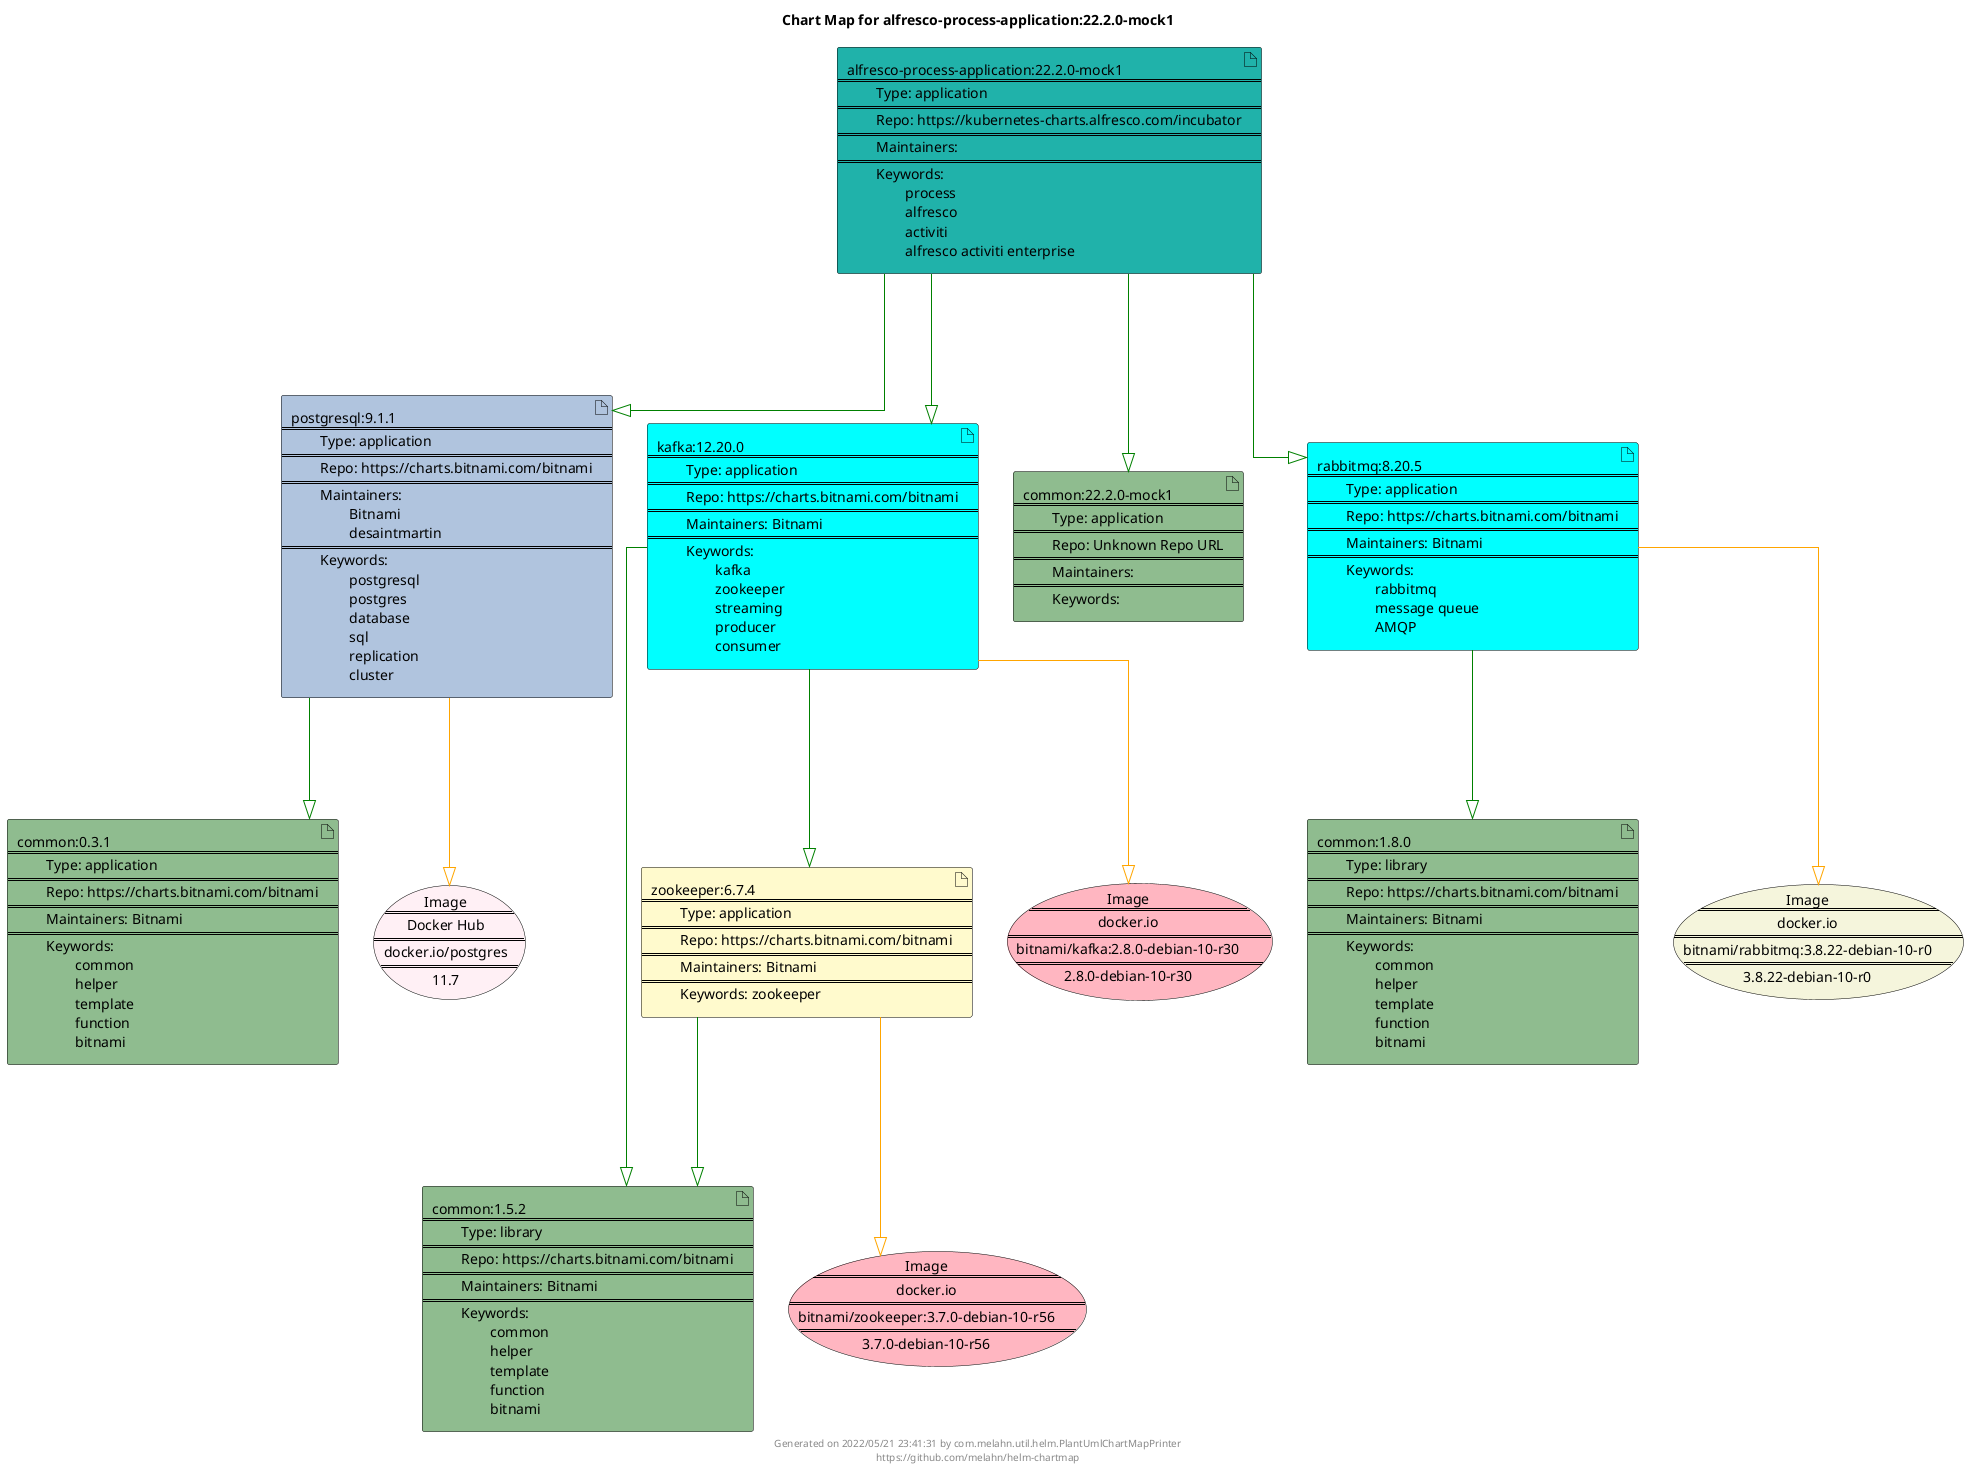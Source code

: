 @startuml
skinparam linetype ortho
skinparam backgroundColor white
skinparam usecaseBorderColor black
skinparam usecaseArrowColor LightSlateGray
skinparam artifactBorderColor black
skinparam artifactArrowColor LightSlateGray

title Chart Map for alfresco-process-application:22.2.0-mock1

'There are 9 referenced Helm Charts
artifact "postgresql:9.1.1\n====\n\tType: application\n====\n\tRepo: https://charts.bitnami.com/bitnami\n====\n\tMaintainers: \n\t\tBitnami\n\t\tdesaintmartin\n====\n\tKeywords: \n\t\tpostgresql\n\t\tpostgres\n\t\tdatabase\n\t\tsql\n\t\treplication\n\t\tcluster" as postgresql_9_1_1 #LightSteelBlue
artifact "kafka:12.20.0\n====\n\tType: application\n====\n\tRepo: https://charts.bitnami.com/bitnami\n====\n\tMaintainers: Bitnami\n====\n\tKeywords: \n\t\tkafka\n\t\tzookeeper\n\t\tstreaming\n\t\tproducer\n\t\tconsumer" as kafka_12_20_0 #Aqua
artifact "alfresco-process-application:22.2.0-mock1\n====\n\tType: application\n====\n\tRepo: https://kubernetes-charts.alfresco.com/incubator\n====\n\tMaintainers: \n====\n\tKeywords: \n\t\tprocess\n\t\talfresco\n\t\tactiviti\n\t\talfresco activiti enterprise" as alfresco_process_application_22_2_0_mock1 #LightSeaGreen
artifact "common:22.2.0-mock1\n====\n\tType: application\n====\n\tRepo: Unknown Repo URL\n====\n\tMaintainers: \n====\n\tKeywords: " as common_22_2_0_mock1 #DarkSeaGreen
artifact "common:1.5.2\n====\n\tType: library\n====\n\tRepo: https://charts.bitnami.com/bitnami\n====\n\tMaintainers: Bitnami\n====\n\tKeywords: \n\t\tcommon\n\t\thelper\n\t\ttemplate\n\t\tfunction\n\t\tbitnami" as common_1_5_2 #DarkSeaGreen
artifact "rabbitmq:8.20.5\n====\n\tType: application\n====\n\tRepo: https://charts.bitnami.com/bitnami\n====\n\tMaintainers: Bitnami\n====\n\tKeywords: \n\t\trabbitmq\n\t\tmessage queue\n\t\tAMQP" as rabbitmq_8_20_5 #Aqua
artifact "common:0.3.1\n====\n\tType: application\n====\n\tRepo: https://charts.bitnami.com/bitnami\n====\n\tMaintainers: Bitnami\n====\n\tKeywords: \n\t\tcommon\n\t\thelper\n\t\ttemplate\n\t\tfunction\n\t\tbitnami" as common_0_3_1 #DarkSeaGreen
artifact "common:1.8.0\n====\n\tType: library\n====\n\tRepo: https://charts.bitnami.com/bitnami\n====\n\tMaintainers: Bitnami\n====\n\tKeywords: \n\t\tcommon\n\t\thelper\n\t\ttemplate\n\t\tfunction\n\t\tbitnami" as common_1_8_0 #DarkSeaGreen
artifact "zookeeper:6.7.4\n====\n\tType: application\n====\n\tRepo: https://charts.bitnami.com/bitnami\n====\n\tMaintainers: Bitnami\n====\n\tKeywords: zookeeper" as zookeeper_6_7_4 #LemonChiffon

'There are 4 referenced Docker Images
usecase "Image\n====\ndocker.io\n====\nbitnami/kafka:2.8.0-debian-10-r30\n====\n2.8.0-debian-10-r30" as docker_io_bitnami_kafka_2_8_0_debian_10_r30 #LightPink
usecase "Image\n====\ndocker.io\n====\nbitnami/zookeeper:3.7.0-debian-10-r56\n====\n3.7.0-debian-10-r56" as docker_io_bitnami_zookeeper_3_7_0_debian_10_r56 #LightPink
usecase "Image\n====\nDocker Hub\n====\ndocker.io/postgres\n====\n11.7" as docker_io_postgres_11_7 #LavenderBlush
usecase "Image\n====\ndocker.io\n====\nbitnami/rabbitmq:3.8.22-debian-10-r0\n====\n3.8.22-debian-10-r0" as docker_io_bitnami_rabbitmq_3_8_22_debian_10_r0 #Beige

'Chart Dependencies
alfresco_process_application_22_2_0_mock1--[#green]-|>kafka_12_20_0
kafka_12_20_0--[#green]-|>zookeeper_6_7_4
zookeeper_6_7_4--[#green]-|>common_1_5_2
kafka_12_20_0--[#green]-|>common_1_5_2
alfresco_process_application_22_2_0_mock1--[#green]-|>common_22_2_0_mock1
alfresco_process_application_22_2_0_mock1--[#green]-|>postgresql_9_1_1
postgresql_9_1_1--[#green]-|>common_0_3_1
alfresco_process_application_22_2_0_mock1--[#green]-|>rabbitmq_8_20_5
rabbitmq_8_20_5--[#green]-|>common_1_8_0
postgresql_9_1_1--[#orange]-|>docker_io_postgres_11_7
kafka_12_20_0--[#orange]-|>docker_io_bitnami_kafka_2_8_0_debian_10_r30
rabbitmq_8_20_5--[#orange]-|>docker_io_bitnami_rabbitmq_3_8_22_debian_10_r0
zookeeper_6_7_4--[#orange]-|>docker_io_bitnami_zookeeper_3_7_0_debian_10_r56

center footer Generated on 2022/05/21 23:41:31 by com.melahn.util.helm.PlantUmlChartMapPrinter\nhttps://github.com/melahn/helm-chartmap
@enduml
